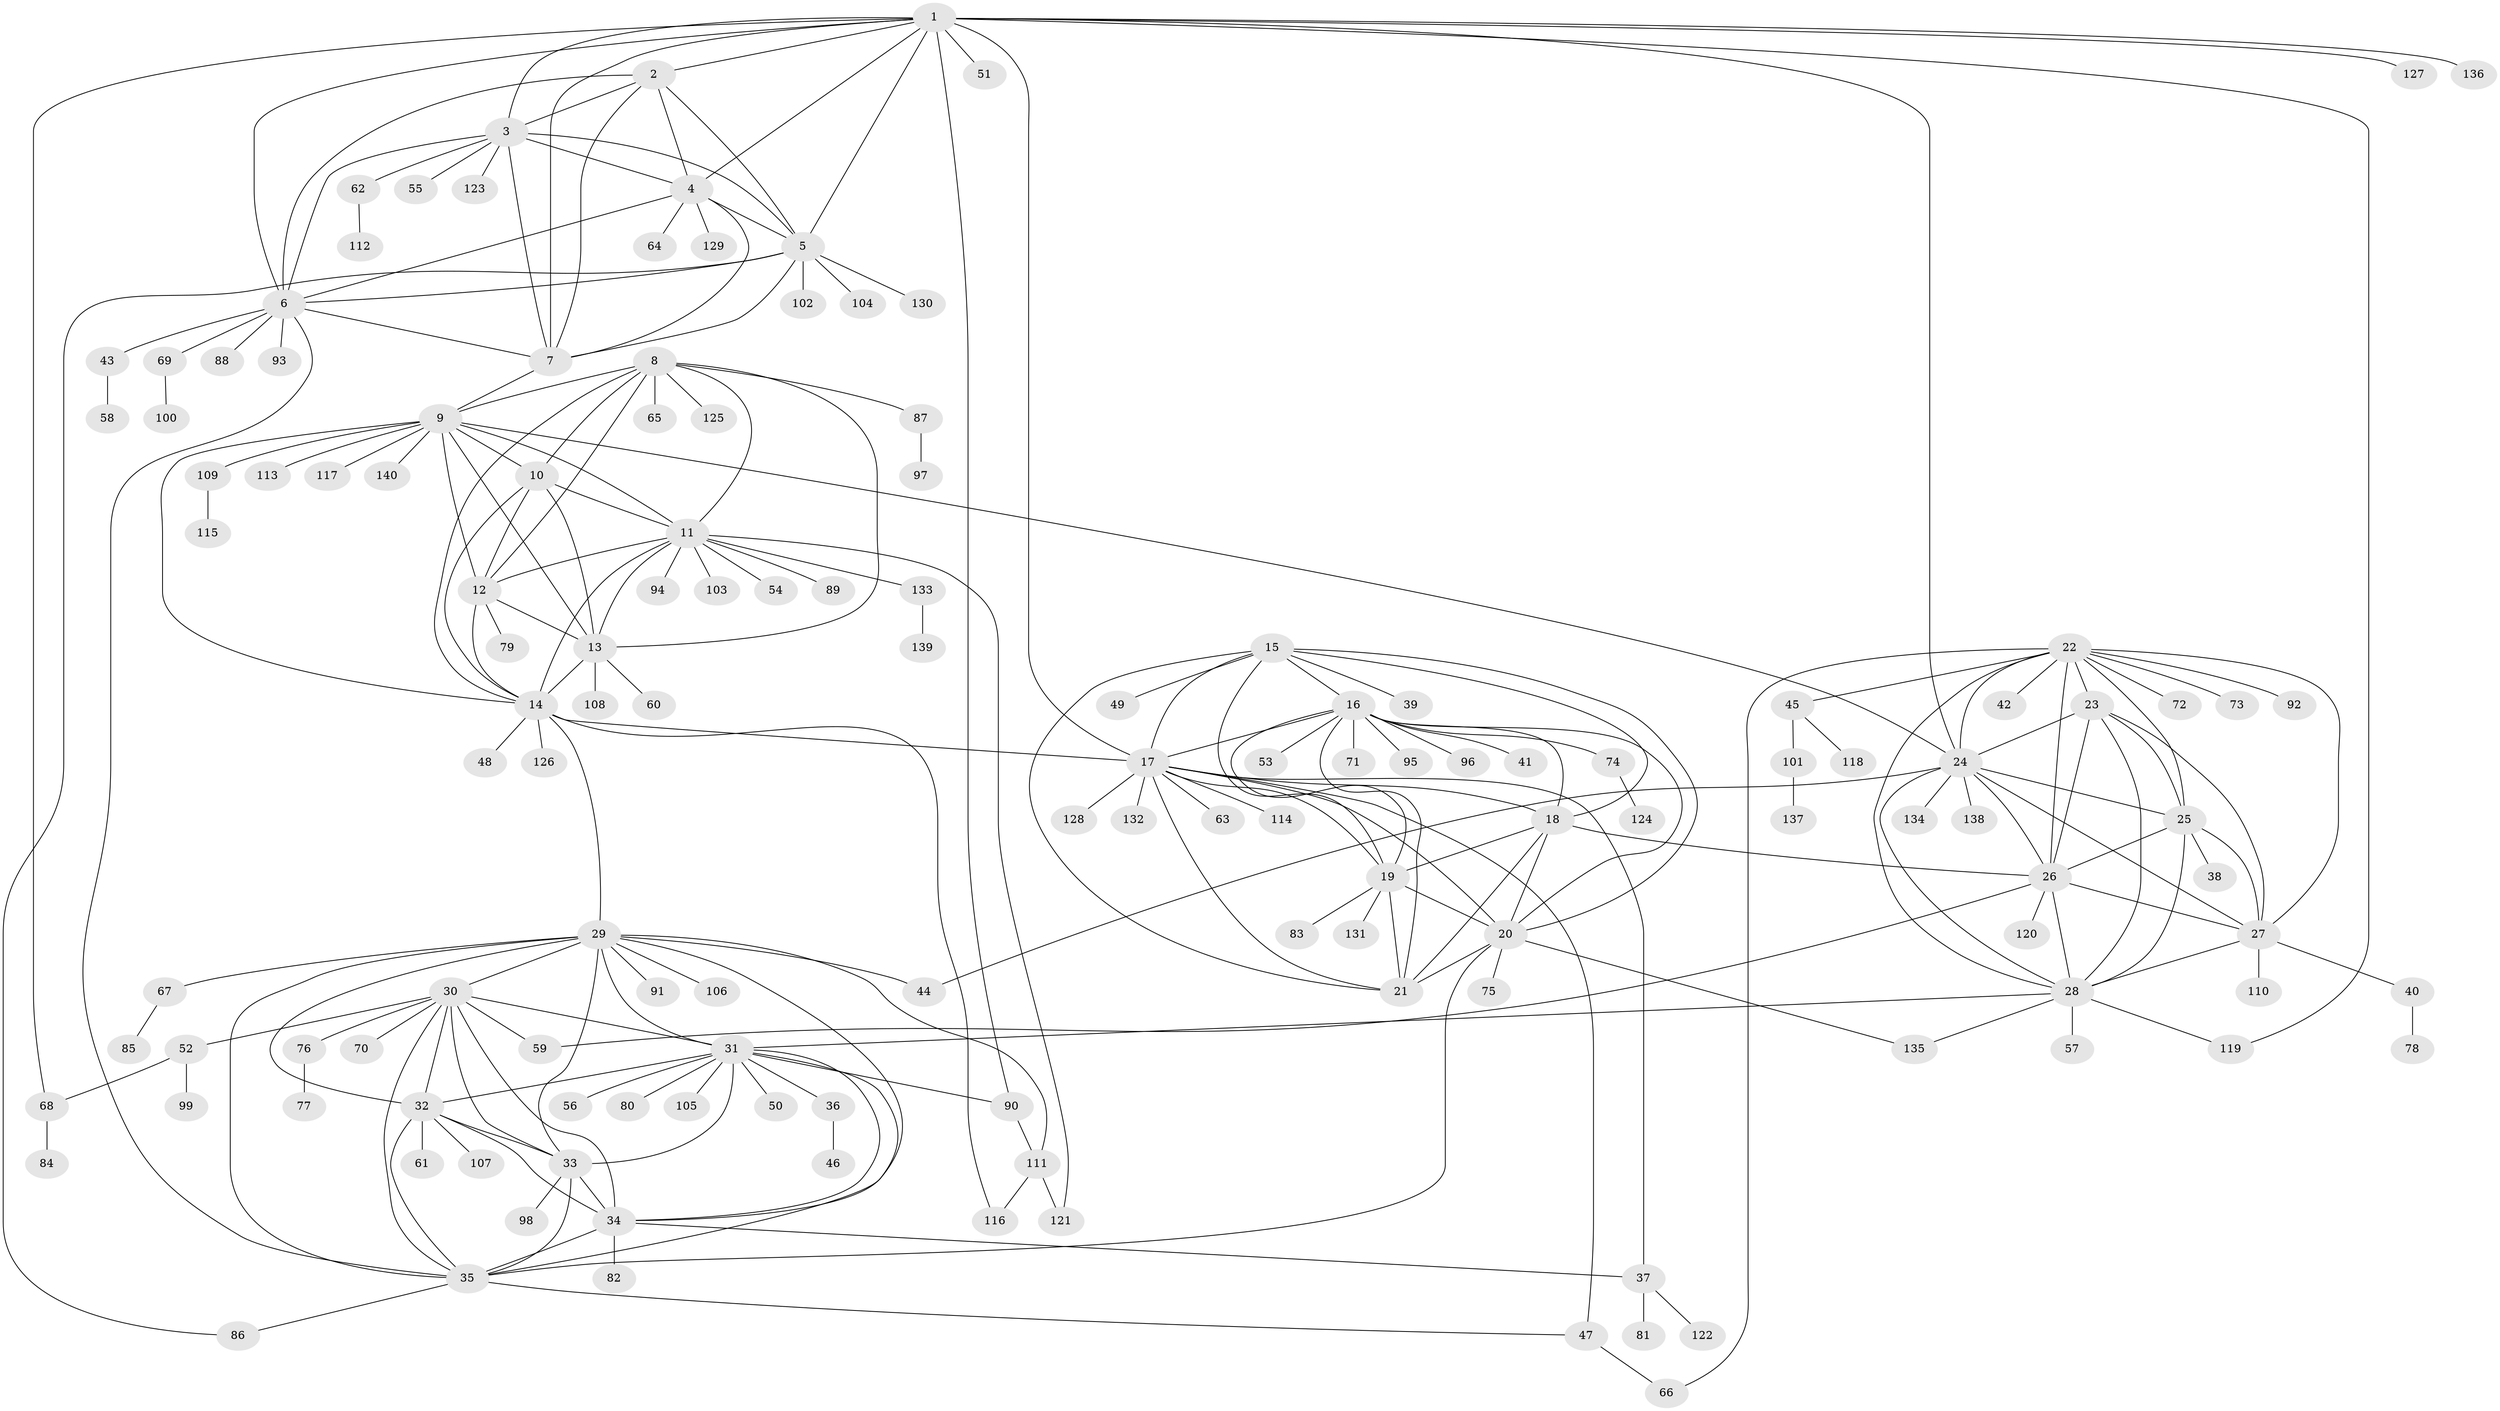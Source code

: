 // Generated by graph-tools (version 1.1) at 2025/37/03/09/25 02:37:14]
// undirected, 140 vertices, 233 edges
graph export_dot {
graph [start="1"]
  node [color=gray90,style=filled];
  1;
  2;
  3;
  4;
  5;
  6;
  7;
  8;
  9;
  10;
  11;
  12;
  13;
  14;
  15;
  16;
  17;
  18;
  19;
  20;
  21;
  22;
  23;
  24;
  25;
  26;
  27;
  28;
  29;
  30;
  31;
  32;
  33;
  34;
  35;
  36;
  37;
  38;
  39;
  40;
  41;
  42;
  43;
  44;
  45;
  46;
  47;
  48;
  49;
  50;
  51;
  52;
  53;
  54;
  55;
  56;
  57;
  58;
  59;
  60;
  61;
  62;
  63;
  64;
  65;
  66;
  67;
  68;
  69;
  70;
  71;
  72;
  73;
  74;
  75;
  76;
  77;
  78;
  79;
  80;
  81;
  82;
  83;
  84;
  85;
  86;
  87;
  88;
  89;
  90;
  91;
  92;
  93;
  94;
  95;
  96;
  97;
  98;
  99;
  100;
  101;
  102;
  103;
  104;
  105;
  106;
  107;
  108;
  109;
  110;
  111;
  112;
  113;
  114;
  115;
  116;
  117;
  118;
  119;
  120;
  121;
  122;
  123;
  124;
  125;
  126;
  127;
  128;
  129;
  130;
  131;
  132;
  133;
  134;
  135;
  136;
  137;
  138;
  139;
  140;
  1 -- 2;
  1 -- 3;
  1 -- 4;
  1 -- 5;
  1 -- 6;
  1 -- 7;
  1 -- 17;
  1 -- 24;
  1 -- 51;
  1 -- 68;
  1 -- 90;
  1 -- 119;
  1 -- 127;
  1 -- 136;
  2 -- 3;
  2 -- 4;
  2 -- 5;
  2 -- 6;
  2 -- 7;
  3 -- 4;
  3 -- 5;
  3 -- 6;
  3 -- 7;
  3 -- 55;
  3 -- 62;
  3 -- 123;
  4 -- 5;
  4 -- 6;
  4 -- 7;
  4 -- 64;
  4 -- 129;
  5 -- 6;
  5 -- 7;
  5 -- 86;
  5 -- 102;
  5 -- 104;
  5 -- 130;
  6 -- 7;
  6 -- 35;
  6 -- 43;
  6 -- 69;
  6 -- 88;
  6 -- 93;
  7 -- 9;
  8 -- 9;
  8 -- 10;
  8 -- 11;
  8 -- 12;
  8 -- 13;
  8 -- 14;
  8 -- 65;
  8 -- 87;
  8 -- 125;
  9 -- 10;
  9 -- 11;
  9 -- 12;
  9 -- 13;
  9 -- 14;
  9 -- 24;
  9 -- 109;
  9 -- 113;
  9 -- 117;
  9 -- 140;
  10 -- 11;
  10 -- 12;
  10 -- 13;
  10 -- 14;
  11 -- 12;
  11 -- 13;
  11 -- 14;
  11 -- 54;
  11 -- 89;
  11 -- 94;
  11 -- 103;
  11 -- 121;
  11 -- 133;
  12 -- 13;
  12 -- 14;
  12 -- 79;
  13 -- 14;
  13 -- 60;
  13 -- 108;
  14 -- 17;
  14 -- 29;
  14 -- 48;
  14 -- 116;
  14 -- 126;
  15 -- 16;
  15 -- 17;
  15 -- 18;
  15 -- 19;
  15 -- 20;
  15 -- 21;
  15 -- 39;
  15 -- 49;
  16 -- 17;
  16 -- 18;
  16 -- 19;
  16 -- 20;
  16 -- 21;
  16 -- 41;
  16 -- 53;
  16 -- 71;
  16 -- 74;
  16 -- 95;
  16 -- 96;
  17 -- 18;
  17 -- 19;
  17 -- 20;
  17 -- 21;
  17 -- 37;
  17 -- 47;
  17 -- 63;
  17 -- 114;
  17 -- 128;
  17 -- 132;
  18 -- 19;
  18 -- 20;
  18 -- 21;
  18 -- 26;
  19 -- 20;
  19 -- 21;
  19 -- 83;
  19 -- 131;
  20 -- 21;
  20 -- 35;
  20 -- 75;
  20 -- 135;
  22 -- 23;
  22 -- 24;
  22 -- 25;
  22 -- 26;
  22 -- 27;
  22 -- 28;
  22 -- 42;
  22 -- 45;
  22 -- 66;
  22 -- 72;
  22 -- 73;
  22 -- 92;
  23 -- 24;
  23 -- 25;
  23 -- 26;
  23 -- 27;
  23 -- 28;
  24 -- 25;
  24 -- 26;
  24 -- 27;
  24 -- 28;
  24 -- 44;
  24 -- 134;
  24 -- 138;
  25 -- 26;
  25 -- 27;
  25 -- 28;
  25 -- 38;
  26 -- 27;
  26 -- 28;
  26 -- 59;
  26 -- 120;
  27 -- 28;
  27 -- 40;
  27 -- 110;
  28 -- 31;
  28 -- 57;
  28 -- 119;
  28 -- 135;
  29 -- 30;
  29 -- 31;
  29 -- 32;
  29 -- 33;
  29 -- 34;
  29 -- 35;
  29 -- 44;
  29 -- 67;
  29 -- 91;
  29 -- 106;
  29 -- 111;
  30 -- 31;
  30 -- 32;
  30 -- 33;
  30 -- 34;
  30 -- 35;
  30 -- 52;
  30 -- 59;
  30 -- 70;
  30 -- 76;
  31 -- 32;
  31 -- 33;
  31 -- 34;
  31 -- 35;
  31 -- 36;
  31 -- 50;
  31 -- 56;
  31 -- 80;
  31 -- 90;
  31 -- 105;
  32 -- 33;
  32 -- 34;
  32 -- 35;
  32 -- 61;
  32 -- 107;
  33 -- 34;
  33 -- 35;
  33 -- 98;
  34 -- 35;
  34 -- 37;
  34 -- 82;
  35 -- 47;
  35 -- 86;
  36 -- 46;
  37 -- 81;
  37 -- 122;
  40 -- 78;
  43 -- 58;
  45 -- 101;
  45 -- 118;
  47 -- 66;
  52 -- 68;
  52 -- 99;
  62 -- 112;
  67 -- 85;
  68 -- 84;
  69 -- 100;
  74 -- 124;
  76 -- 77;
  87 -- 97;
  90 -- 111;
  101 -- 137;
  109 -- 115;
  111 -- 116;
  111 -- 121;
  133 -- 139;
}
